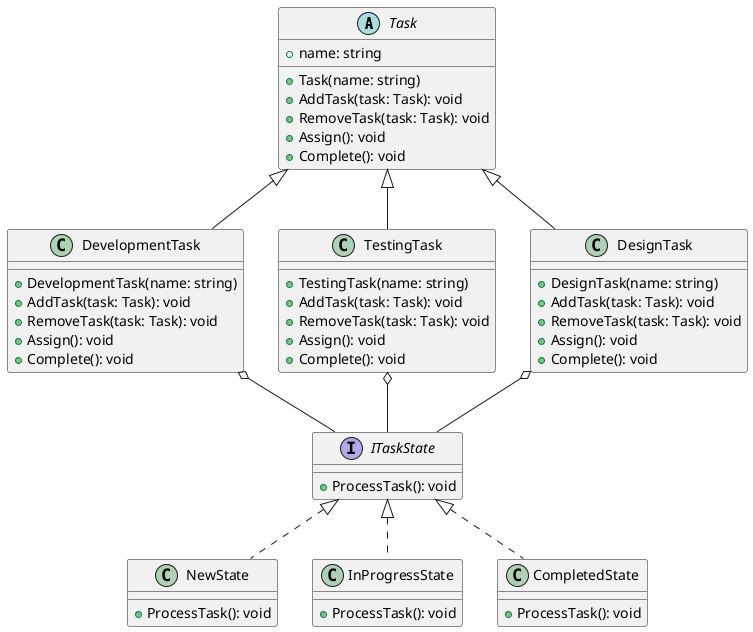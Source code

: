 'Patterns

@startuml

abstract class Task {
    +name: string
    +Task(name: string)
    +AddTask(task: Task): void
    +RemoveTask(task: Task): void
    +Assign(): void
    +Complete(): void
}

class DevelopmentTask {
    +DevelopmentTask(name: string)
    +AddTask(task: Task): void
    +RemoveTask(task: Task): void
    +Assign(): void
    +Complete(): void
}

class TestingTask {
    +TestingTask(name: string)
    +AddTask(task: Task): void
    +RemoveTask(task: Task): void
    +Assign(): void
    +Complete(): void
}

class DesignTask {
    +DesignTask(name: string)
    +AddTask(task: Task): void
    +RemoveTask(task: Task): void
    +Assign(): void
    +Complete(): void
}

interface ITaskState {
    +ProcessTask(): void
}

class NewState {
    +ProcessTask(): void
}

class InProgressState {
    +ProcessTask(): void
}

class CompletedState {
    +ProcessTask(): void
}

Task <|-- DevelopmentTask
Task <|-- TestingTask
Task <|-- DesignTask

ITaskState <|.. NewState
ITaskState <|.. InProgressState
ITaskState <|.. CompletedState

DevelopmentTask o-- ITaskState
TestingTask o-- ITaskState
DesignTask o-- ITaskState

@enduml